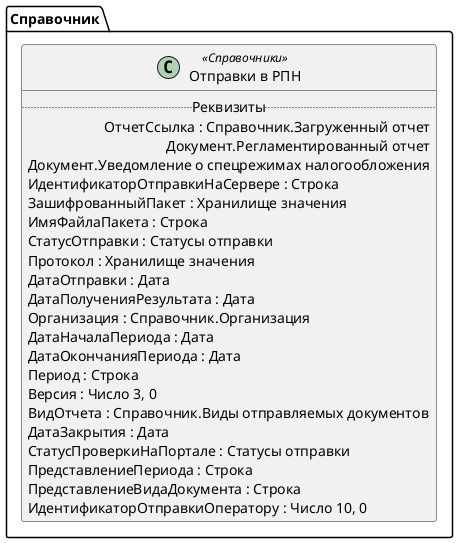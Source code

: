 ﻿@startuml ОтправкиРПН
'!include templates.wsd
'..\include templates.wsd
class Справочник.ОтправкиРПН as "Отправки в РПН" <<Справочники>>
{
..Реквизиты..
ОтчетСсылка : Справочник.Загруженный отчет\rДокумент.Регламентированный отчет\rДокумент.Уведомление о спецрежимах налогообложения
ИдентификаторОтправкиНаСервере : Строка
ЗашифрованныйПакет : Хранилище значения
ИмяФайлаПакета : Строка
СтатусОтправки : Статусы отправки
Протокол : Хранилище значения
ДатаОтправки : Дата
ДатаПолученияРезультата : Дата
Организация : Справочник.Организация
ДатаНачалаПериода : Дата
ДатаОкончанияПериода : Дата
Период : Строка
Версия : Число 3, 0
ВидОтчета : Справочник.Виды отправляемых документов
ДатаЗакрытия : Дата
СтатусПроверкиНаПортале : Статусы отправки
ПредставлениеПериода : Строка
ПредставлениеВидаДокумента : Строка
ИдентификаторОтправкиОператору : Число 10, 0
}
@enduml
